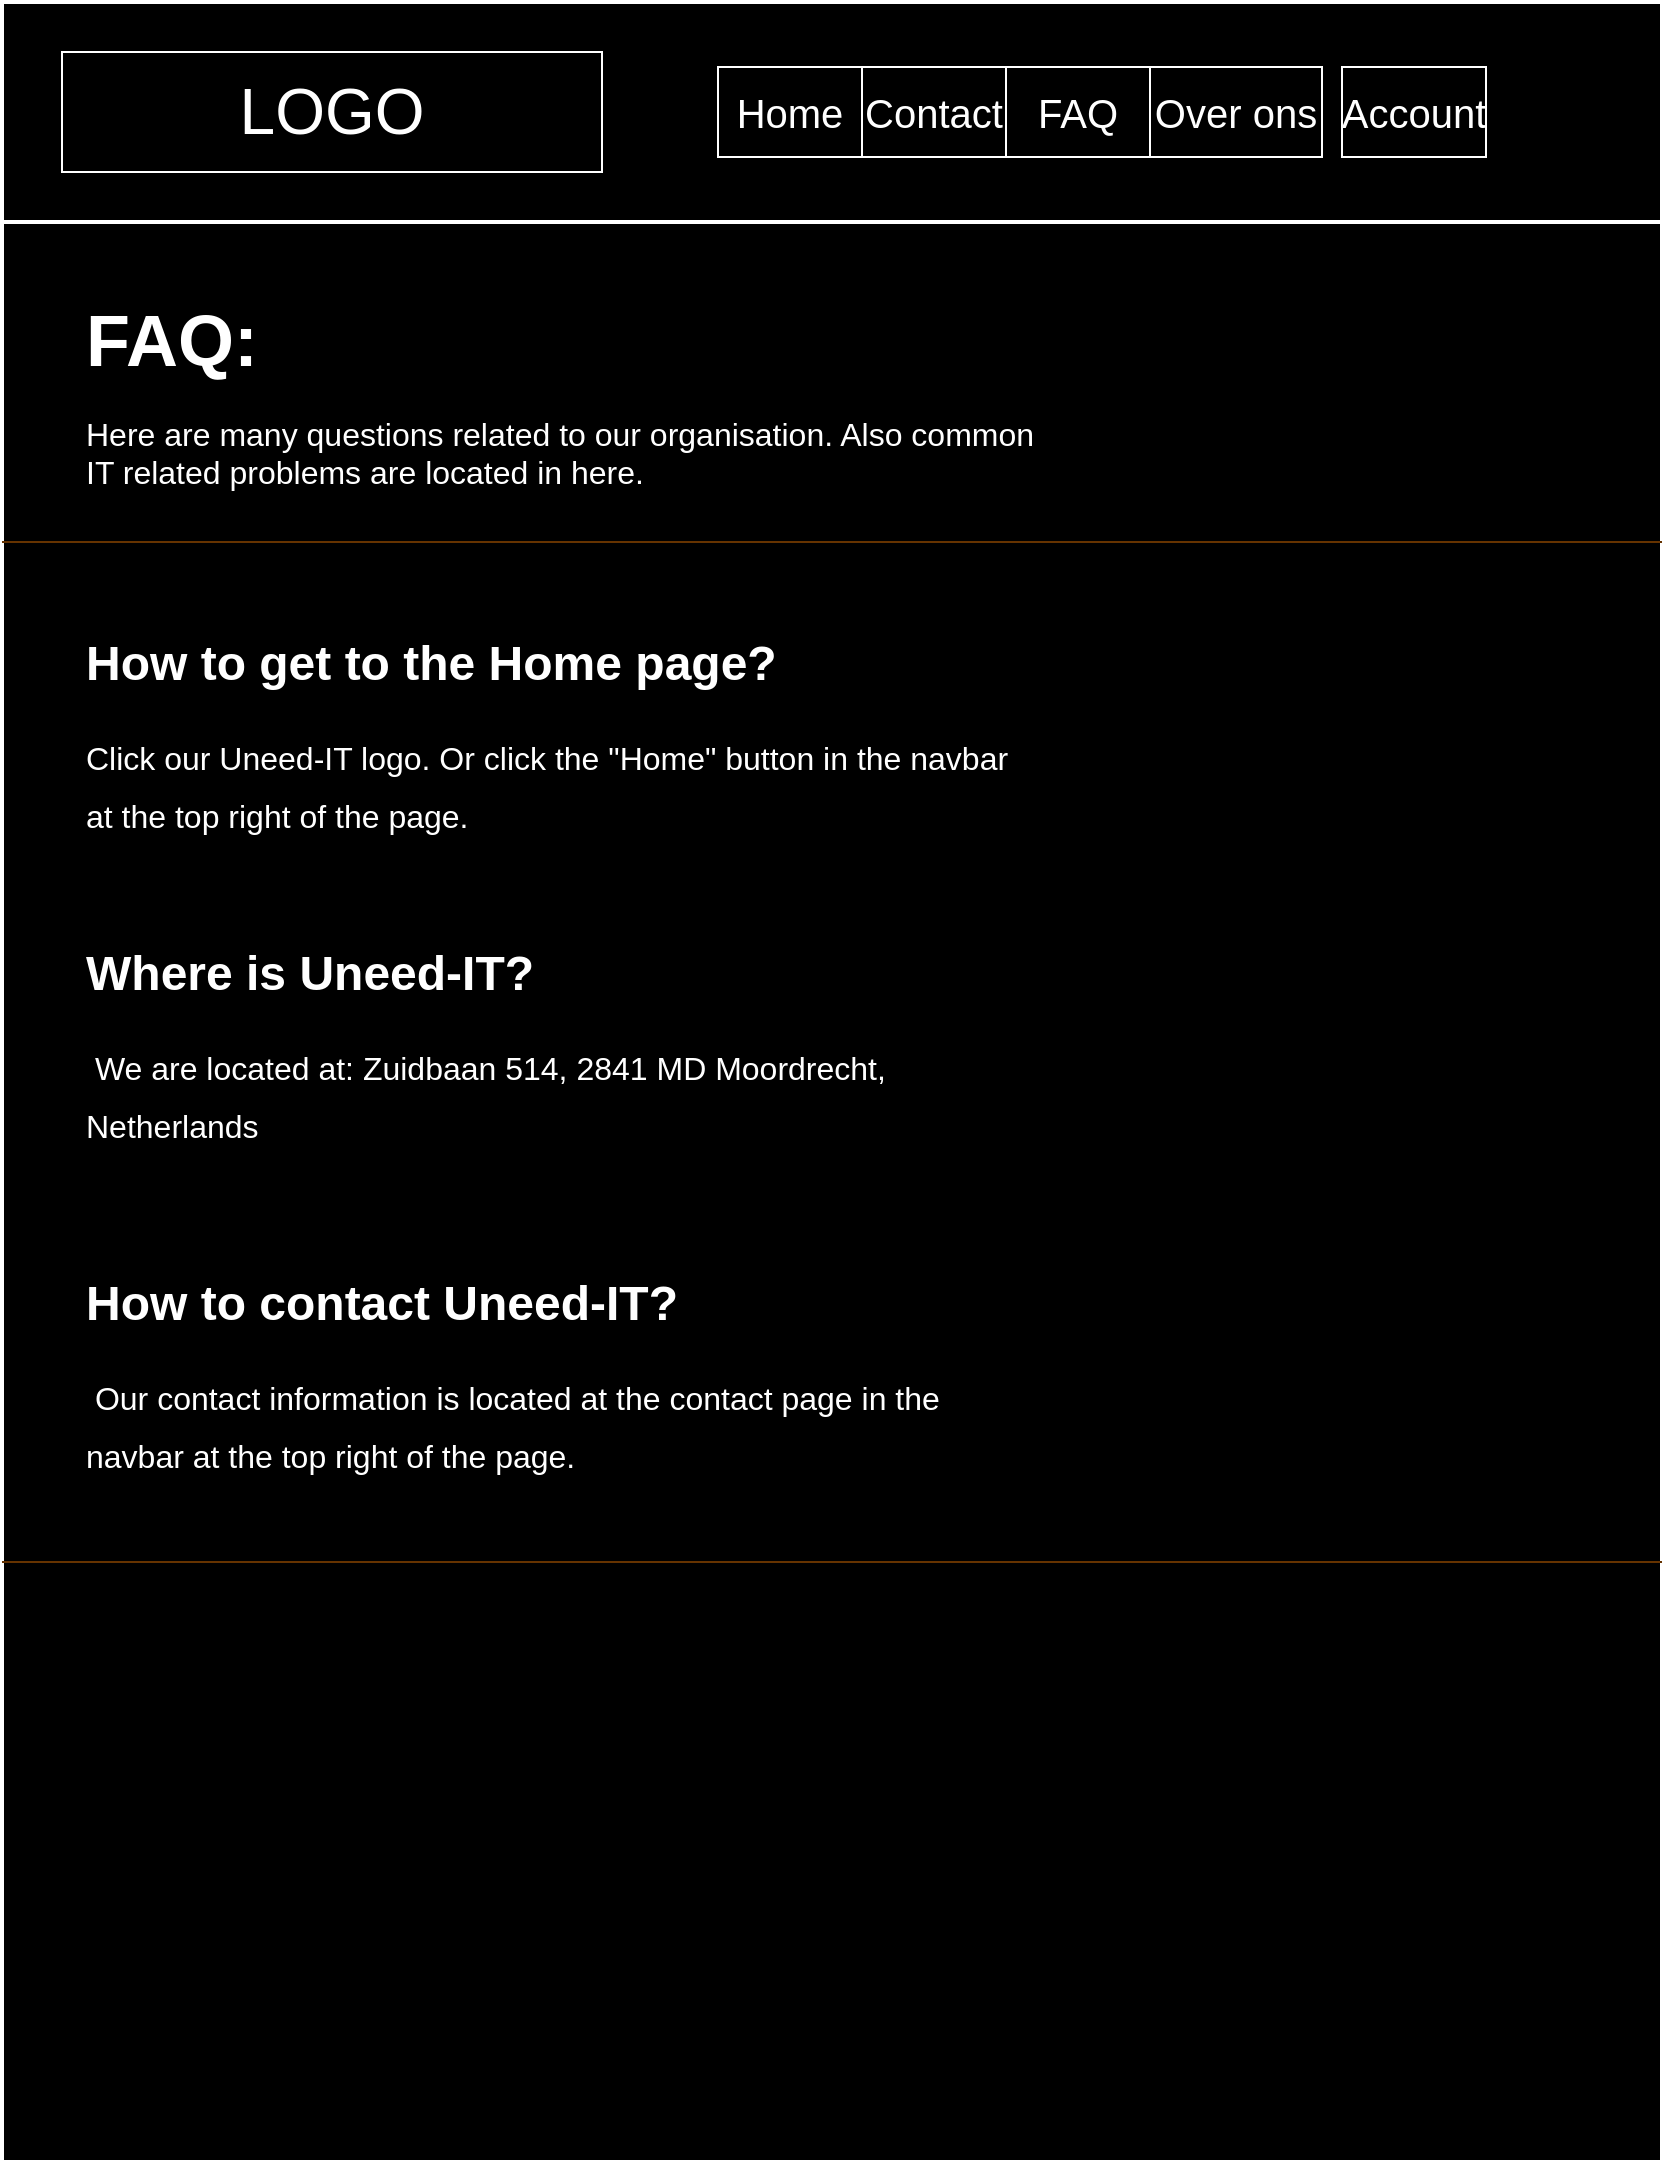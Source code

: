 <mxfile version="24.4.8" type="device">
  <diagram name="Pagina-1" id="gyTtOpCJsAdMTVuZoIWv">
    <mxGraphModel dx="2261" dy="1923" grid="1" gridSize="10" guides="1" tooltips="1" connect="1" arrows="1" fold="1" page="1" pageScale="1" pageWidth="827" pageHeight="1169" math="0" shadow="0">
      <root>
        <mxCell id="0" />
        <mxCell id="1" parent="0" />
        <UserObject label="" link="http://localhost/UNeedIT/Photos/cropped-logo%20UNEED-IT.png" id="zIQvrJ37hkbYqZpQsWY6-2">
          <mxCell style="rounded=0;whiteSpace=wrap;html=1;fillColor=#000000;strokeColor=#FFFFFF;strokeWidth=2;" parent="1" vertex="1">
            <mxGeometry width="830" height="1080" as="geometry" />
          </mxCell>
        </UserObject>
        <mxCell id="zIQvrJ37hkbYqZpQsWY6-5" value="" style="rounded=0;whiteSpace=wrap;html=1;fillColor=#000000;strokeColor=#FFFFFF;strokeWidth=2;" parent="1" vertex="1">
          <mxGeometry width="830" height="110" as="geometry" />
        </mxCell>
        <mxCell id="zIQvrJ37hkbYqZpQsWY6-3" value="&lt;span style=&quot;font-size: 20px;&quot;&gt;Home&lt;/span&gt;" style="text;html=1;align=center;verticalAlign=middle;whiteSpace=wrap;rounded=0;strokeColor=#FFFFFF;fontColor=#FFFFFF;" parent="1" vertex="1">
          <mxGeometry x="358" y="32.5" width="72" height="45" as="geometry" />
        </mxCell>
        <mxCell id="zIQvrJ37hkbYqZpQsWY6-6" value="&lt;span style=&quot;font-size: 20px;&quot;&gt;Contact&lt;/span&gt;" style="text;html=1;align=center;verticalAlign=middle;whiteSpace=wrap;rounded=0;strokeColor=#FFFFFF;fontColor=#FFFFFF;" parent="1" vertex="1">
          <mxGeometry x="430" y="32.5" width="72" height="45" as="geometry" />
        </mxCell>
        <mxCell id="zIQvrJ37hkbYqZpQsWY6-7" value="&lt;span style=&quot;font-size: 20px;&quot;&gt;FAQ&lt;/span&gt;" style="text;html=1;align=center;verticalAlign=middle;whiteSpace=wrap;rounded=0;strokeColor=#FFFFFF;fontColor=#FFFFFF;" parent="1" vertex="1">
          <mxGeometry x="502" y="32.5" width="72" height="45" as="geometry" />
        </mxCell>
        <mxCell id="zIQvrJ37hkbYqZpQsWY6-8" value="&lt;span style=&quot;font-size: 20px;&quot;&gt;Over ons&lt;/span&gt;" style="text;html=1;align=center;verticalAlign=middle;whiteSpace=wrap;rounded=0;strokeColor=#FFFFFF;fontColor=#FFFFFF;" parent="1" vertex="1">
          <mxGeometry x="574" y="32.5" width="86" height="45" as="geometry" />
        </mxCell>
        <mxCell id="zIQvrJ37hkbYqZpQsWY6-9" value="&lt;span style=&quot;font-size: 20px;&quot;&gt;Account&lt;/span&gt;" style="text;html=1;align=center;verticalAlign=middle;whiteSpace=wrap;rounded=0;strokeColor=#FFFFFF;fontColor=#FFFFFF;" parent="1" vertex="1">
          <mxGeometry x="670" y="32.5" width="72" height="45" as="geometry" />
        </mxCell>
        <mxCell id="zIQvrJ37hkbYqZpQsWY6-10" value="&lt;h1 style=&quot;margin-top: 0px;&quot;&gt;&lt;font style=&quot;font-size: 36px;&quot; color=&quot;#ffffff&quot;&gt;FAQ:&lt;/font&gt;&lt;/h1&gt;&lt;p&gt;&lt;font style=&quot;font-size: 16px;&quot; color=&quot;#ffffff&quot;&gt;Here are many questions related to our organisation. Also common IT related problems are located in here.&lt;/font&gt;&lt;/p&gt;" style="text;html=1;whiteSpace=wrap;overflow=hidden;rounded=0;" parent="1" vertex="1">
          <mxGeometry x="40" y="141" width="480" height="130" as="geometry" />
        </mxCell>
        <mxCell id="zIQvrJ37hkbYqZpQsWY6-11" value="" style="endArrow=none;html=1;rounded=0;strokeColor=#663300;exitX=0;exitY=0.25;exitDx=0;exitDy=0;entryX=1;entryY=0.25;entryDx=0;entryDy=0;" parent="1" source="zIQvrJ37hkbYqZpQsWY6-2" target="zIQvrJ37hkbYqZpQsWY6-2" edge="1">
          <mxGeometry width="50" height="50" relative="1" as="geometry">
            <mxPoint x="170" y="350" as="sourcePoint" />
            <mxPoint x="220" y="300" as="targetPoint" />
          </mxGeometry>
        </mxCell>
        <mxCell id="zIQvrJ37hkbYqZpQsWY6-13" value="&lt;h1 style=&quot;margin-top: 0px;&quot;&gt;&lt;span style=&quot;color: rgb(255, 255, 255); background-color: initial;&quot;&gt;How to get to the Home page?&lt;/span&gt;&lt;/h1&gt;&lt;h1 style=&quot;margin-top: 0px;&quot;&gt;&lt;span style=&quot;color: rgb(255, 255, 255); background-color: initial;&quot;&gt;&lt;span style=&quot;font-weight: 400;&quot;&gt;&lt;font style=&quot;font-size: 16px;&quot;&gt;Click our Uneed-IT logo. Or click the &quot;Home&quot; button in the navbar at the top right of the page.&amp;nbsp;&lt;/font&gt;&lt;/span&gt;&lt;/span&gt;&lt;br&gt;&lt;/h1&gt;" style="text;html=1;whiteSpace=wrap;overflow=hidden;rounded=0;" parent="1" vertex="1">
          <mxGeometry x="40" y="310" width="480" height="120" as="geometry" />
        </mxCell>
        <mxCell id="zIQvrJ37hkbYqZpQsWY6-14" value="&lt;h1 style=&quot;margin-top: 0px;&quot;&gt;&lt;span style=&quot;color: rgb(255, 255, 255); background-color: initial;&quot;&gt;Where is Uneed-IT?&lt;/span&gt;&lt;/h1&gt;&lt;h1 style=&quot;margin-top: 0px;&quot;&gt;&lt;font color=&quot;#ffffff&quot;&gt;&lt;span style=&quot;font-size: 16px; font-weight: 400;&quot;&gt;&amp;nbsp;We are located at: Zuidbaan 514, 2841 MD Moordrecht, Netherlands&lt;/span&gt;&lt;/font&gt;&lt;br&gt;&lt;/h1&gt;" style="text;html=1;whiteSpace=wrap;overflow=hidden;rounded=0;" parent="1" vertex="1">
          <mxGeometry x="40" y="465" width="480" height="120" as="geometry" />
        </mxCell>
        <mxCell id="zIQvrJ37hkbYqZpQsWY6-15" value="&lt;h1 style=&quot;margin-top: 0px;&quot;&gt;&lt;span style=&quot;color: rgb(255, 255, 255); background-color: initial;&quot;&gt;How to contact Uneed-IT?&lt;/span&gt;&lt;/h1&gt;&lt;h1 style=&quot;margin-top: 0px;&quot;&gt;&lt;font color=&quot;#ffffff&quot;&gt;&lt;span style=&quot;font-size: 16px; font-weight: 400;&quot;&gt;&amp;nbsp;Our contact information is located at the contact page&amp;nbsp;in the navbar at the top right of the page.&lt;/span&gt;&lt;/font&gt;&lt;br&gt;&lt;/h1&gt;" style="text;html=1;whiteSpace=wrap;overflow=hidden;rounded=0;" parent="1" vertex="1">
          <mxGeometry x="40" y="630" width="480" height="120" as="geometry" />
        </mxCell>
        <mxCell id="zIQvrJ37hkbYqZpQsWY6-16" value="" style="endArrow=none;html=1;rounded=0;strokeColor=#663300;exitX=0;exitY=0.25;exitDx=0;exitDy=0;entryX=1;entryY=0.25;entryDx=0;entryDy=0;" parent="1" edge="1">
          <mxGeometry width="50" height="50" relative="1" as="geometry">
            <mxPoint y="780" as="sourcePoint" />
            <mxPoint x="830" y="780" as="targetPoint" />
          </mxGeometry>
        </mxCell>
        <mxCell id="d29PVjnmaYfXEBPdLNZh-1" value="&lt;font style=&quot;font-size: 32px;&quot; color=&quot;#ffffff&quot;&gt;LOGO&lt;/font&gt;" style="rounded=0;whiteSpace=wrap;html=1;fillColor=#000000;strokeColor=#FFFFFF;" vertex="1" parent="1">
          <mxGeometry x="30" y="25" width="270" height="60" as="geometry" />
        </mxCell>
      </root>
    </mxGraphModel>
  </diagram>
</mxfile>
